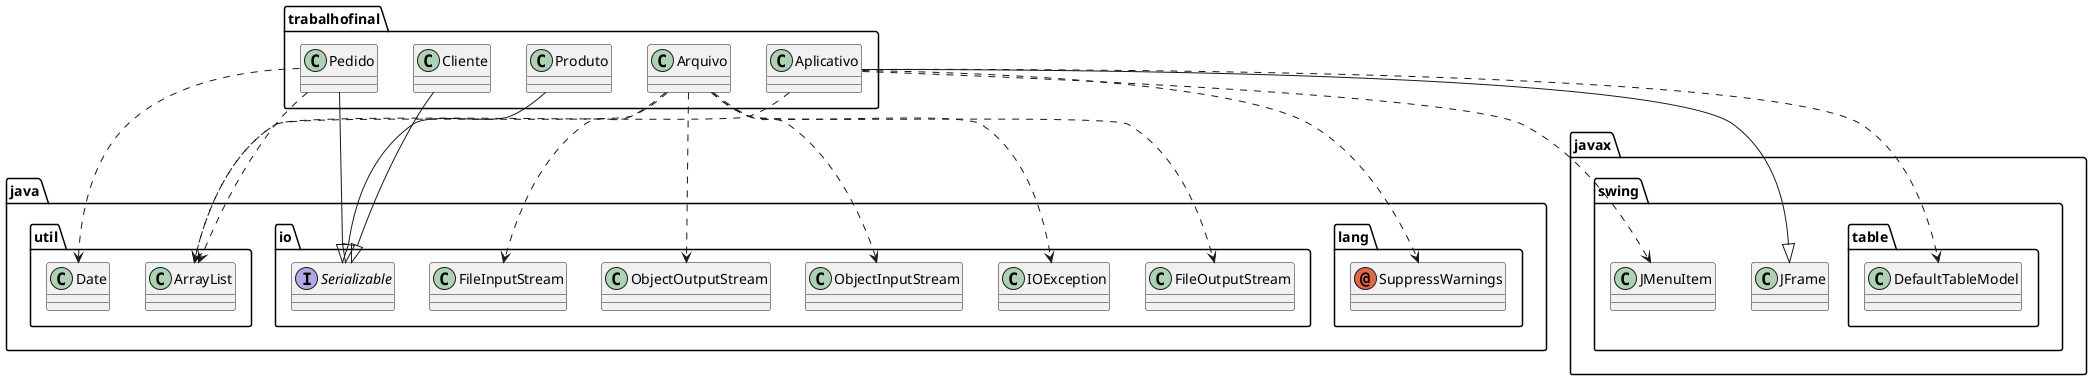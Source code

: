 @startuml
annotation java.lang.SuppressWarnings
class java.io.FileInputStream
class java.io.FileOutputStream
class java.io.IOException
class java.io.ObjectInputStream
class java.io.ObjectOutputStream
class java.util.ArrayList
class java.util.Date
class javax.swing.JFrame
class javax.swing.JMenuItem
class javax.swing.table.DefaultTableModel
class trabalhofinal.Aplicativo
class trabalhofinal.Arquivo
class trabalhofinal.Cliente
class trabalhofinal.Pedido
class trabalhofinal.Produto
interface java.io.Serializable
trabalhofinal.Aplicativo ..> java.lang.SuppressWarnings
trabalhofinal.Aplicativo ..> java.util.ArrayList
trabalhofinal.Aplicativo --|> javax.swing.JFrame
trabalhofinal.Aplicativo ..> javax.swing.JMenuItem
trabalhofinal.Aplicativo ..> javax.swing.table.DefaultTableModel
trabalhofinal.Arquivo ..> java.io.FileInputStream
trabalhofinal.Arquivo ..> java.io.FileOutputStream
trabalhofinal.Arquivo ..> java.io.IOException
trabalhofinal.Arquivo ..> java.io.ObjectInputStream
trabalhofinal.Arquivo ..> java.io.ObjectOutputStream
trabalhofinal.Arquivo ..> java.util.ArrayList
trabalhofinal.Cliente --|> java.io.Serializable
trabalhofinal.Pedido ..> java.util.ArrayList
trabalhofinal.Pedido ..> java.util.Date
trabalhofinal.Pedido --|> java.io.Serializable
trabalhofinal.Produto --|> java.io.Serializable
@enduml
